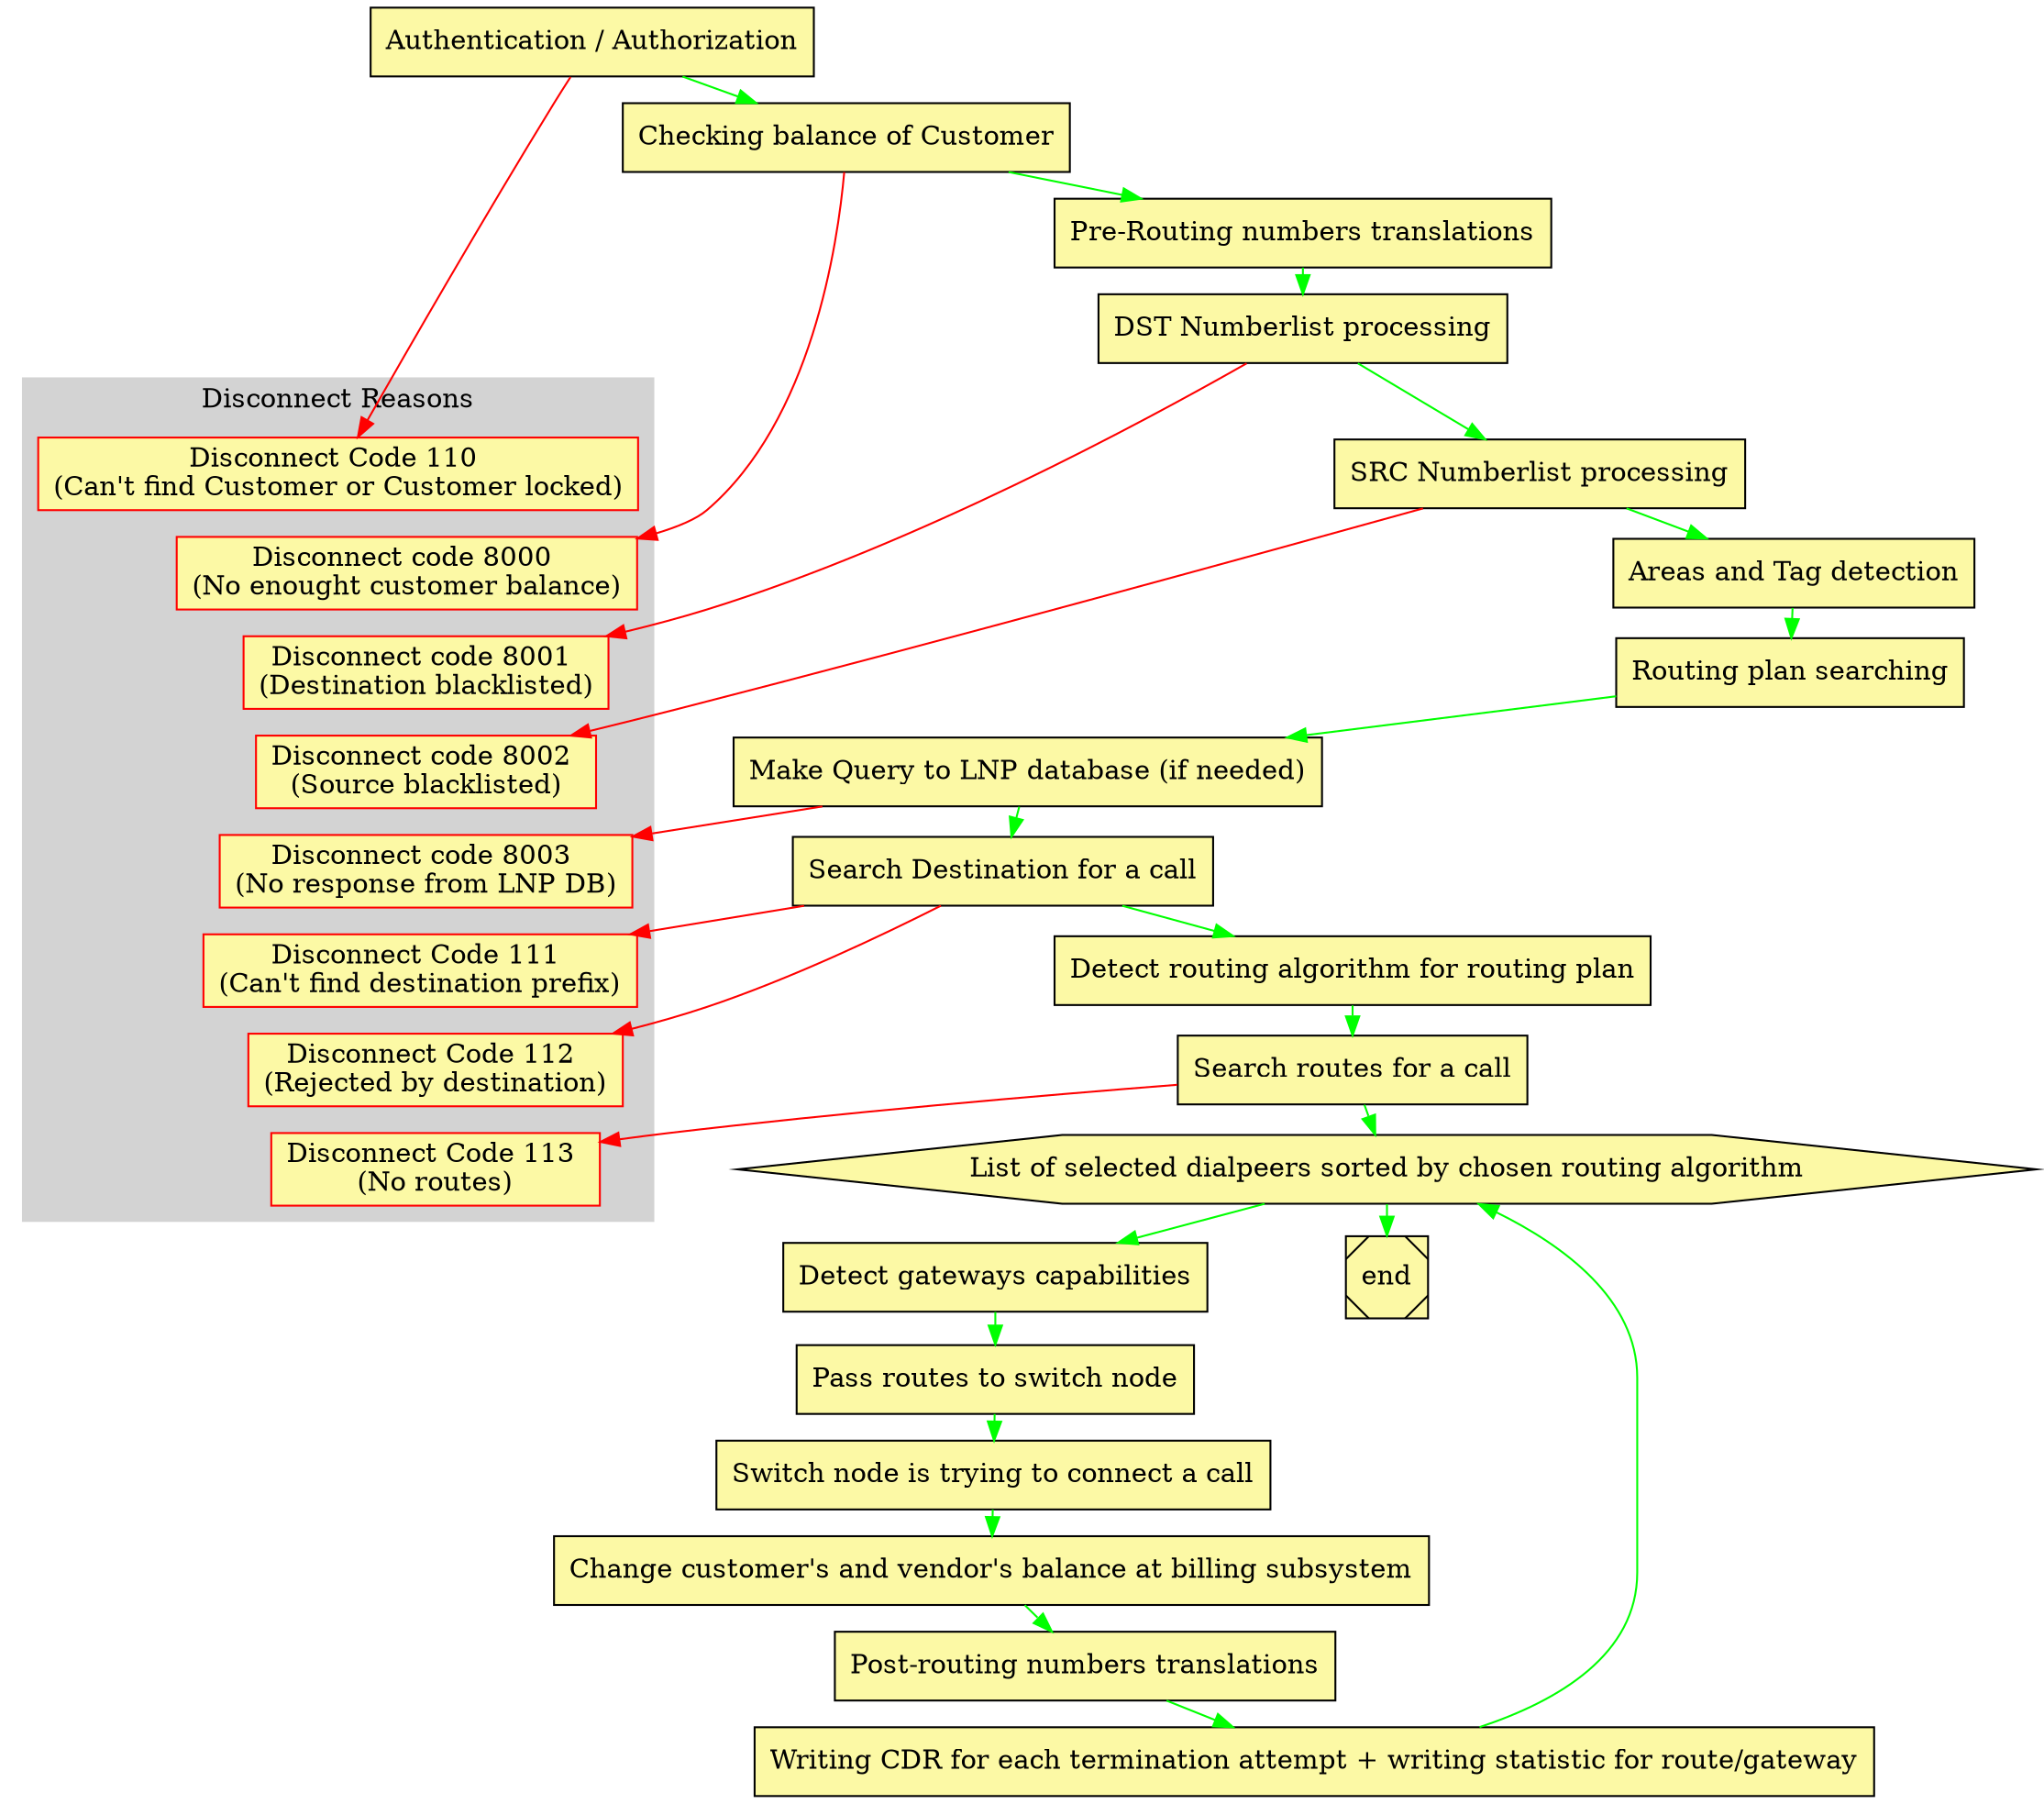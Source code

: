 digraph General {

    node [style=filled; fillcolor="#FCF9A5"];
    graph [nodesep=1, ranksep=0.2, mindist=0.5];

    subgraph cluster_DC {
        style=filled;
        color=lightgrey;
        node [style=filled,color=red];

        reason1 [label = "Disconnect Code 110 \n(Can't find Customer or Customer locked)"; shape=box; sides=4 ];
        reason2 [label = "Disconnect code 8000 \n(No enought customer balance)"; shape=box; sides=4 ];
        reason3 [label = "Disconnect code 8001 \n(Destination blacklisted)"; shape=box; sides=4 ];
        reason4 [label = "Disconnect code 8002 \n(Source blacklisted)"; shape=box; sides=4 ];
        reason5 [label = "Disconnect code 8003 \n(No response from LNP DB)"; shape=box; sides=4 ];
        reason6 [label = "Disconnect Code 111 \n(Can't find destination prefix)"; shape=box; sides=4 ];
        reason7 [label = "Disconnect Code 112 \n(Rejected by destination)"; shape=box; sides=4 ];
        reason8 [label = "Disconnect Code 113 \n(No routes)"; shape=box; sides=4 ];

        reason1->reason2 [style=invis];
        reason2->reason3 [style=invis];
        reason3->reason4 [style=invis];
        reason4->reason5 [style=invis];
        reason5->reason6 [style=invis];
        reason6->reason7 [style=invis];
        reason7->reason8 [style=invis];
        label = "Disconnect Reasons";
    }


    block1 [label = "Authentication / Authorization"; shape=box; sides=4 ];
    block2 [label = "Checking balance of Customer"; shape=box; sides=4 ];
    block3 [label = "Pre-Routing numbers translations"; shape=box; sides=4 ];
    block4 [label = "DST Numberlist processing"; shape=box; sides=4 ];
    block5 [label = "SRC Numberlist processing"; shape=box; sides=4 ];
    block6 [label = "Areas and Tag detection"; shape=box; sides=4 ];
    block7 [label = "Routing plan searching"; shape=box; sides=4 ];
    block8 [label = "Make Query to LNP database (if needed)"; shape=box; sides=4 ];
    block9 [label = "Search Destination for a call"; shape=box; sides=4 ];
    block10 [label = "Detect routing algorithm for routing plan"; shape=box; sides=4 ];
    block11 [label = "Search routes for a call"; shape=box; sides=4 ];

    block12 [label = "List of selected dialpeers sorted by chosen routing algorithm"; shape=hexagon];
    block13 [label = "Detect gateways capabilities"; shape=box; sides=4 ];
    block14 [label = "Pass routes to switch node"; shape=box; sides=4 ];
    block15 [label = "Switch node is trying to connect a call"; shape=box; sides=4 ];
    block16 [label = "Change customer's and vendor's balance at billing subsystem"; shape=box; sides=4 ];
    block17 [label = "Post-routing numbers translations"; shape=box; sides=4 ];
    block18 [label = "Writing CDR for each termination attempt + writing statistic for route/gateway"; shape=box; sides=4 ];
    end [shape=Msquare];

    block1 -> block2 [color=green];
    block1 -> reason1 [color=red];

    block2 -> block3 [color=green];
    block2 -> reason2 [color=red];
    block3 -> block4 [color=green];
    block4 -> block5 [color=green];
    block4 -> reason3 [color=red];
    block5 -> block6 [color=green];
    block5 -> reason4 [color=red];
    block6 -> block7 [color=green];
    block7 -> block8 [color=green];
    block8 -> block9 [color=green];
    block8 -> reason5 [color=red];
    block9 -> block10 [color=green];
    block9 -> reason6 [color=red];
    block9 -> reason7 [color=red];
    block10 -> block11 [color=green];
    block11 -> block12 [color=green];
    block11 -> reason8 [color=red];
    block12 -> block13 [color=green];
    block13 -> block14 [color=green];
    block14 -> block15 [color=green];
    block15 -> block16 [color=green];
    block16 -> block17 [color=green];
    block17 -> block18 [color=green];
    block18 -> block12 [color=green];
    block12 -> end [color=green];


}